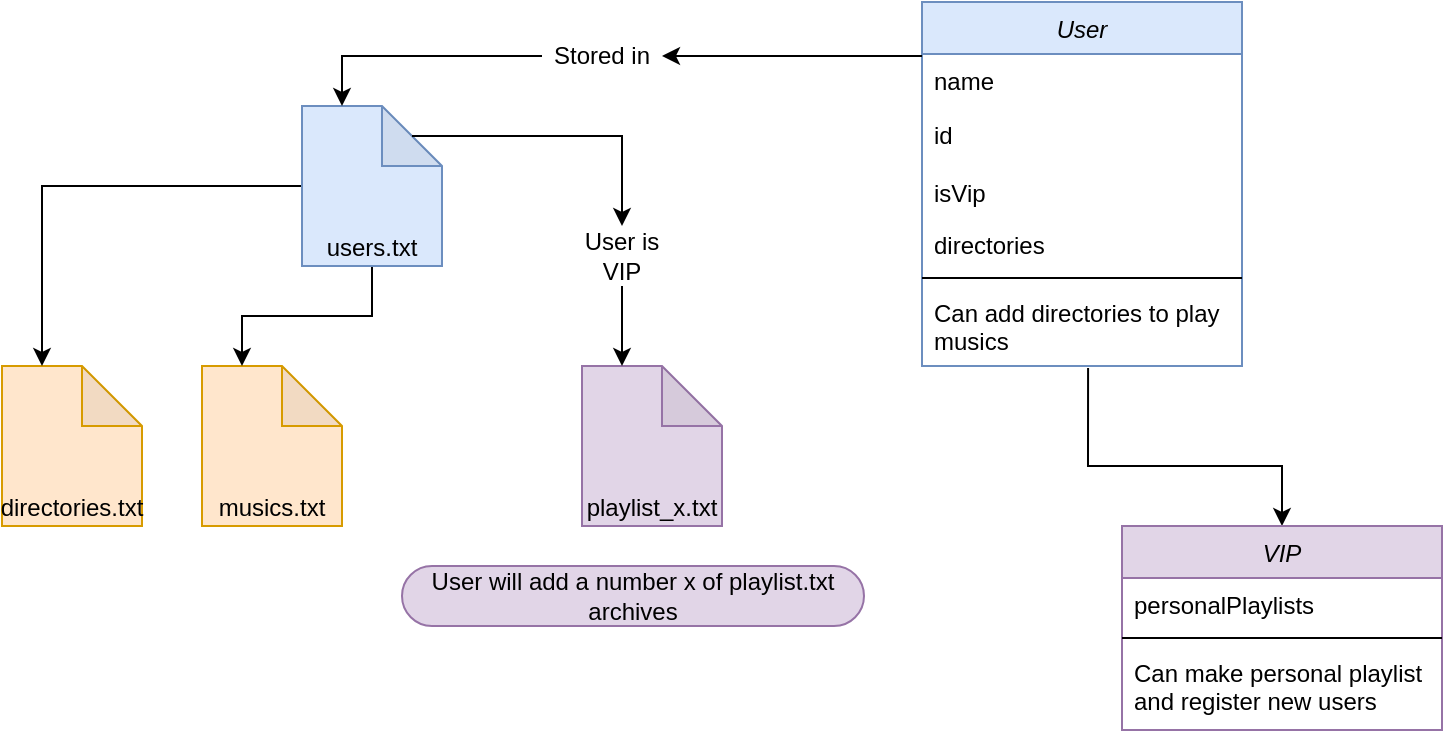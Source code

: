 <mxfile version="21.3.6" type="github">
  <diagram id="C5RBs43oDa-KdzZeNtuy" name="Page-1">
    <mxGraphModel dx="880" dy="452" grid="1" gridSize="10" guides="1" tooltips="1" connect="1" arrows="1" fold="1" page="1" pageScale="1" pageWidth="827" pageHeight="1169" math="0" shadow="0">
      <root>
        <mxCell id="WIyWlLk6GJQsqaUBKTNV-0" />
        <mxCell id="WIyWlLk6GJQsqaUBKTNV-1" parent="WIyWlLk6GJQsqaUBKTNV-0" />
        <mxCell id="d2733A3f9WElrhohXE2s-33" style="edgeStyle=orthogonalEdgeStyle;rounded=0;orthogonalLoop=1;jettySize=auto;html=1;entryX=0.5;entryY=0;entryDx=0;entryDy=0;exitX=0.519;exitY=1.025;exitDx=0;exitDy=0;exitPerimeter=0;" edge="1" parent="WIyWlLk6GJQsqaUBKTNV-1" source="zkfFHV4jXpPFQw0GAbJ--5" target="d2733A3f9WElrhohXE2s-0">
          <mxGeometry relative="1" as="geometry">
            <Array as="points">
              <mxPoint x="553" y="250" />
              <mxPoint x="650" y="250" />
            </Array>
          </mxGeometry>
        </mxCell>
        <mxCell id="zkfFHV4jXpPFQw0GAbJ--0" value="User" style="swimlane;fontStyle=2;align=center;verticalAlign=top;childLayout=stackLayout;horizontal=1;startSize=26;horizontalStack=0;resizeParent=1;resizeLast=0;collapsible=1;marginBottom=0;rounded=0;shadow=0;strokeWidth=1;fillColor=#dae8fc;strokeColor=#6c8ebf;" parent="WIyWlLk6GJQsqaUBKTNV-1" vertex="1">
          <mxGeometry x="470" y="18" width="160" height="182" as="geometry">
            <mxRectangle x="200" y="90" width="160" height="26" as="alternateBounds" />
          </mxGeometry>
        </mxCell>
        <mxCell id="zkfFHV4jXpPFQw0GAbJ--1" value="name" style="text;align=left;verticalAlign=top;spacingLeft=4;spacingRight=4;overflow=hidden;rotatable=0;points=[[0,0.5],[1,0.5]];portConstraint=eastwest;" parent="zkfFHV4jXpPFQw0GAbJ--0" vertex="1">
          <mxGeometry y="26" width="160" height="26" as="geometry" />
        </mxCell>
        <mxCell id="d2733A3f9WElrhohXE2s-36" value="id" style="text;strokeColor=none;align=left;fillColor=none;html=1;verticalAlign=middle;whiteSpace=wrap;rounded=0;spacingLeft=4;spacingRight=4;" vertex="1" parent="zkfFHV4jXpPFQw0GAbJ--0">
          <mxGeometry y="52" width="160" height="30" as="geometry" />
        </mxCell>
        <mxCell id="zkfFHV4jXpPFQw0GAbJ--2" value="isVip" style="text;align=left;verticalAlign=top;spacingLeft=4;spacingRight=4;overflow=hidden;rotatable=0;points=[[0,0.5],[1,0.5]];portConstraint=eastwest;rounded=0;shadow=0;html=0;" parent="zkfFHV4jXpPFQw0GAbJ--0" vertex="1">
          <mxGeometry y="82" width="160" height="26" as="geometry" />
        </mxCell>
        <mxCell id="zkfFHV4jXpPFQw0GAbJ--3" value="directories" style="text;align=left;verticalAlign=top;spacingLeft=4;spacingRight=4;overflow=hidden;rotatable=0;points=[[0,0.5],[1,0.5]];portConstraint=eastwest;rounded=0;shadow=0;html=0;" parent="zkfFHV4jXpPFQw0GAbJ--0" vertex="1">
          <mxGeometry y="108" width="160" height="26" as="geometry" />
        </mxCell>
        <mxCell id="zkfFHV4jXpPFQw0GAbJ--4" value="" style="line;html=1;strokeWidth=1;align=left;verticalAlign=middle;spacingTop=-1;spacingLeft=3;spacingRight=3;rotatable=0;labelPosition=right;points=[];portConstraint=eastwest;" parent="zkfFHV4jXpPFQw0GAbJ--0" vertex="1">
          <mxGeometry y="134" width="160" height="8" as="geometry" />
        </mxCell>
        <mxCell id="zkfFHV4jXpPFQw0GAbJ--5" value="Can add directories to play musics" style="text;align=left;verticalAlign=top;spacingLeft=4;spacingRight=4;overflow=hidden;rotatable=0;points=[[0,0.5],[1,0.5]];portConstraint=eastwest;whiteSpace=wrap;" parent="zkfFHV4jXpPFQw0GAbJ--0" vertex="1">
          <mxGeometry y="142" width="160" height="40" as="geometry" />
        </mxCell>
        <mxCell id="d2733A3f9WElrhohXE2s-0" value="VIP" style="swimlane;fontStyle=2;align=center;verticalAlign=top;childLayout=stackLayout;horizontal=1;startSize=26;horizontalStack=0;resizeParent=1;resizeLast=0;collapsible=1;marginBottom=0;rounded=0;shadow=0;strokeWidth=1;fillColor=#e1d5e7;strokeColor=#9673a6;" vertex="1" parent="WIyWlLk6GJQsqaUBKTNV-1">
          <mxGeometry x="570" y="280" width="160" height="102" as="geometry">
            <mxRectangle x="200" y="90" width="160" height="26" as="alternateBounds" />
          </mxGeometry>
        </mxCell>
        <mxCell id="d2733A3f9WElrhohXE2s-1" value="personalPlaylists" style="text;align=left;verticalAlign=top;spacingLeft=4;spacingRight=4;overflow=hidden;rotatable=0;points=[[0,0.5],[1,0.5]];portConstraint=eastwest;" vertex="1" parent="d2733A3f9WElrhohXE2s-0">
          <mxGeometry y="26" width="160" height="26" as="geometry" />
        </mxCell>
        <mxCell id="d2733A3f9WElrhohXE2s-4" value="" style="line;html=1;strokeWidth=1;align=left;verticalAlign=middle;spacingTop=-1;spacingLeft=3;spacingRight=3;rotatable=0;labelPosition=right;points=[];portConstraint=eastwest;" vertex="1" parent="d2733A3f9WElrhohXE2s-0">
          <mxGeometry y="52" width="160" height="8" as="geometry" />
        </mxCell>
        <mxCell id="d2733A3f9WElrhohXE2s-5" value="Can make personal playlist and register new users" style="text;align=left;verticalAlign=top;spacingLeft=4;spacingRight=4;overflow=hidden;rotatable=0;points=[[0,0.5],[1,0.5]];portConstraint=eastwest;whiteSpace=wrap;" vertex="1" parent="d2733A3f9WElrhohXE2s-0">
          <mxGeometry y="60" width="160" height="42" as="geometry" />
        </mxCell>
        <mxCell id="d2733A3f9WElrhohXE2s-13" value="directories.txt&lt;br&gt;" style="shape=note;whiteSpace=wrap;html=1;backgroundOutline=1;darkOpacity=0.05;fillColor=#ffe6cc;strokeColor=#d79b00;verticalAlign=bottom;" vertex="1" parent="WIyWlLk6GJQsqaUBKTNV-1">
          <mxGeometry x="10" y="200" width="70" height="80" as="geometry" />
        </mxCell>
        <mxCell id="d2733A3f9WElrhohXE2s-14" value="musics.txt&lt;br&gt;" style="shape=note;whiteSpace=wrap;html=1;backgroundOutline=1;darkOpacity=0.05;fillColor=#ffe6cc;strokeColor=#d79b00;verticalAlign=bottom;" vertex="1" parent="WIyWlLk6GJQsqaUBKTNV-1">
          <mxGeometry x="110" y="200" width="70" height="80" as="geometry" />
        </mxCell>
        <mxCell id="d2733A3f9WElrhohXE2s-15" value="playlist_x.txt" style="shape=note;whiteSpace=wrap;html=1;backgroundOutline=1;darkOpacity=0.05;fillColor=#e1d5e7;strokeColor=#9673a6;verticalAlign=bottom;" vertex="1" parent="WIyWlLk6GJQsqaUBKTNV-1">
          <mxGeometry x="300" y="200" width="70" height="80" as="geometry" />
        </mxCell>
        <mxCell id="d2733A3f9WElrhohXE2s-31" style="edgeStyle=orthogonalEdgeStyle;rounded=0;orthogonalLoop=1;jettySize=auto;html=1;entryX=0;entryY=0;entryDx=20;entryDy=0;entryPerimeter=0;" edge="1" parent="WIyWlLk6GJQsqaUBKTNV-1" source="d2733A3f9WElrhohXE2s-16" target="d2733A3f9WElrhohXE2s-14">
          <mxGeometry relative="1" as="geometry" />
        </mxCell>
        <mxCell id="d2733A3f9WElrhohXE2s-32" style="edgeStyle=orthogonalEdgeStyle;rounded=0;orthogonalLoop=1;jettySize=auto;html=1;entryX=0;entryY=0;entryDx=20;entryDy=0;entryPerimeter=0;" edge="1" parent="WIyWlLk6GJQsqaUBKTNV-1" source="d2733A3f9WElrhohXE2s-16" target="d2733A3f9WElrhohXE2s-13">
          <mxGeometry relative="1" as="geometry" />
        </mxCell>
        <mxCell id="d2733A3f9WElrhohXE2s-41" style="edgeStyle=orthogonalEdgeStyle;rounded=0;orthogonalLoop=1;jettySize=auto;html=1;entryX=0;entryY=0;entryDx=20;entryDy=0;entryPerimeter=0;" edge="1" parent="WIyWlLk6GJQsqaUBKTNV-1" source="d2733A3f9WElrhohXE2s-42" target="d2733A3f9WElrhohXE2s-15">
          <mxGeometry relative="1" as="geometry" />
        </mxCell>
        <mxCell id="d2733A3f9WElrhohXE2s-16" value="users.txt" style="shape=note;whiteSpace=wrap;html=1;backgroundOutline=1;darkOpacity=0.05;fillColor=#dae8fc;strokeColor=#6c8ebf;verticalAlign=bottom;" vertex="1" parent="WIyWlLk6GJQsqaUBKTNV-1">
          <mxGeometry x="160" y="70" width="70" height="80" as="geometry" />
        </mxCell>
        <mxCell id="d2733A3f9WElrhohXE2s-43" value="" style="edgeStyle=orthogonalEdgeStyle;rounded=0;orthogonalLoop=1;jettySize=auto;html=1;entryX=0.5;entryY=0;entryDx=0;entryDy=0;exitX=0;exitY=0;exitDx=55;exitDy=15;exitPerimeter=0;" edge="1" parent="WIyWlLk6GJQsqaUBKTNV-1" source="d2733A3f9WElrhohXE2s-16" target="d2733A3f9WElrhohXE2s-42">
          <mxGeometry relative="1" as="geometry">
            <mxPoint x="250" y="90" as="sourcePoint" />
            <mxPoint x="290" y="240" as="targetPoint" />
          </mxGeometry>
        </mxCell>
        <mxCell id="d2733A3f9WElrhohXE2s-42" value="User is VIP" style="text;html=1;strokeColor=none;fillColor=none;align=center;verticalAlign=middle;whiteSpace=wrap;rounded=0;" vertex="1" parent="WIyWlLk6GJQsqaUBKTNV-1">
          <mxGeometry x="290" y="130" width="60" height="30" as="geometry" />
        </mxCell>
        <mxCell id="d2733A3f9WElrhohXE2s-44" style="edgeStyle=orthogonalEdgeStyle;rounded=0;orthogonalLoop=1;jettySize=auto;html=1;entryX=0;entryY=0;entryDx=20;entryDy=0;entryPerimeter=0;" edge="1" parent="WIyWlLk6GJQsqaUBKTNV-1" source="d2733A3f9WElrhohXE2s-45" target="d2733A3f9WElrhohXE2s-16">
          <mxGeometry relative="1" as="geometry" />
        </mxCell>
        <mxCell id="d2733A3f9WElrhohXE2s-46" value="" style="edgeStyle=orthogonalEdgeStyle;rounded=0;orthogonalLoop=1;jettySize=auto;html=1;entryX=1;entryY=0.5;entryDx=0;entryDy=0;" edge="1" parent="WIyWlLk6GJQsqaUBKTNV-1" source="zkfFHV4jXpPFQw0GAbJ--1" target="d2733A3f9WElrhohXE2s-45">
          <mxGeometry relative="1" as="geometry">
            <mxPoint x="460" y="69" as="sourcePoint" />
            <mxPoint x="400" y="70" as="targetPoint" />
            <Array as="points">
              <mxPoint x="450" y="45" />
              <mxPoint x="450" y="45" />
            </Array>
          </mxGeometry>
        </mxCell>
        <mxCell id="d2733A3f9WElrhohXE2s-45" value="Stored in" style="text;html=1;strokeColor=none;fillColor=none;align=center;verticalAlign=middle;whiteSpace=wrap;rounded=0;" vertex="1" parent="WIyWlLk6GJQsqaUBKTNV-1">
          <mxGeometry x="280" y="30" width="60" height="30" as="geometry" />
        </mxCell>
        <mxCell id="d2733A3f9WElrhohXE2s-48" value="User will add a number x of playlist.txt archives" style="whiteSpace=wrap;html=1;rounded=1;arcSize=50;align=center;verticalAlign=middle;strokeWidth=1;autosize=1;spacing=4;treeFolding=1;treeMoving=1;newEdgeStyle={&quot;edgeStyle&quot;:&quot;entityRelationEdgeStyle&quot;,&quot;startArrow&quot;:&quot;none&quot;,&quot;endArrow&quot;:&quot;none&quot;,&quot;segment&quot;:10,&quot;curved&quot;:1,&quot;sourcePerimeterSpacing&quot;:0,&quot;targetPerimeterSpacing&quot;:0};fillColor=#e1d5e7;strokeColor=#9673a6;" vertex="1" collapsed="1" parent="WIyWlLk6GJQsqaUBKTNV-1">
          <mxGeometry x="210" y="300" width="231" height="30" as="geometry" />
        </mxCell>
      </root>
    </mxGraphModel>
  </diagram>
</mxfile>
